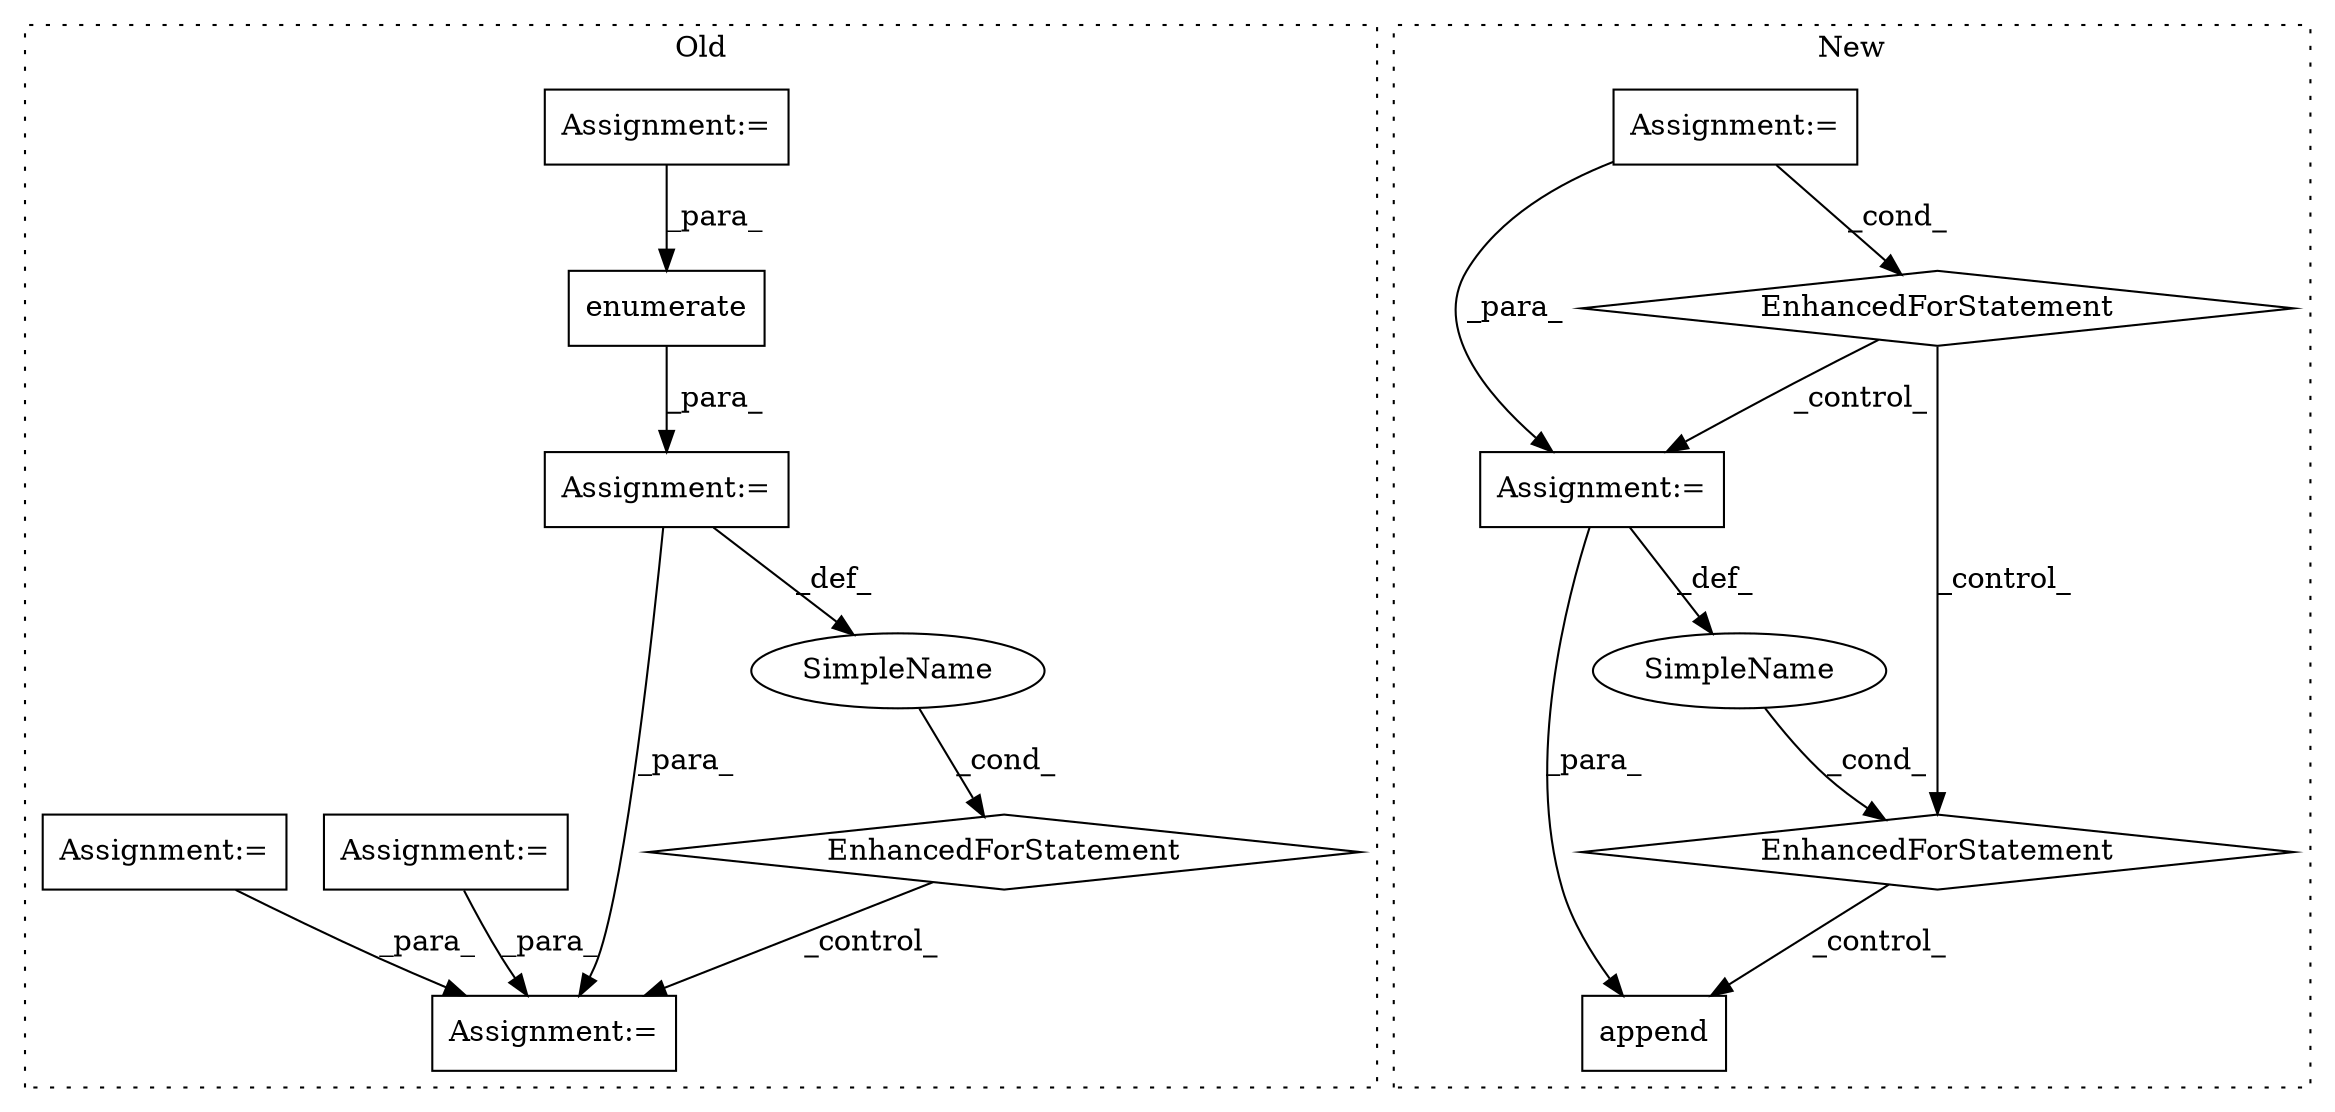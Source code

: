 digraph G {
subgraph cluster0 {
1 [label="enumerate" a="32" s="10122,10138" l="10,1" shape="box"];
3 [label="Assignment:=" a="7" s="10048,10139" l="63,2" shape="box"];
6 [label="EnhancedForStatement" a="70" s="10048,10139" l="63,2" shape="diamond"];
7 [label="Assignment:=" a="7" s="10313" l="1" shape="box"];
8 [label="SimpleName" a="42" s="10115" l="4" shape="ellipse"];
10 [label="Assignment:=" a="7" s="9779" l="1" shape="box"];
12 [label="Assignment:=" a="7" s="9913" l="1" shape="box"];
14 [label="Assignment:=" a="7" s="9992" l="1" shape="box"];
label = "Old";
style="dotted";
}
subgraph cluster1 {
2 [label="append" a="32" s="10114,10133" l="7,1" shape="box"];
4 [label="EnhancedForStatement" a="70" s="9891,9991" l="57,2" shape="diamond"];
5 [label="Assignment:=" a="7" s="9891,9991" l="57,2" shape="box"];
9 [label="SimpleName" a="42" s="9952" l="1" shape="ellipse"];
11 [label="Assignment:=" a="7" s="9768,9849" l="53,2" shape="box"];
13 [label="EnhancedForStatement" a="70" s="9768,9849" l="53,2" shape="diamond"];
label = "New";
style="dotted";
}
1 -> 3 [label="_para_"];
3 -> 7 [label="_para_"];
3 -> 8 [label="_def_"];
4 -> 2 [label="_control_"];
5 -> 9 [label="_def_"];
5 -> 2 [label="_para_"];
6 -> 7 [label="_control_"];
8 -> 6 [label="_cond_"];
9 -> 4 [label="_cond_"];
10 -> 1 [label="_para_"];
11 -> 13 [label="_cond_"];
11 -> 5 [label="_para_"];
12 -> 7 [label="_para_"];
13 -> 4 [label="_control_"];
13 -> 5 [label="_control_"];
14 -> 7 [label="_para_"];
}